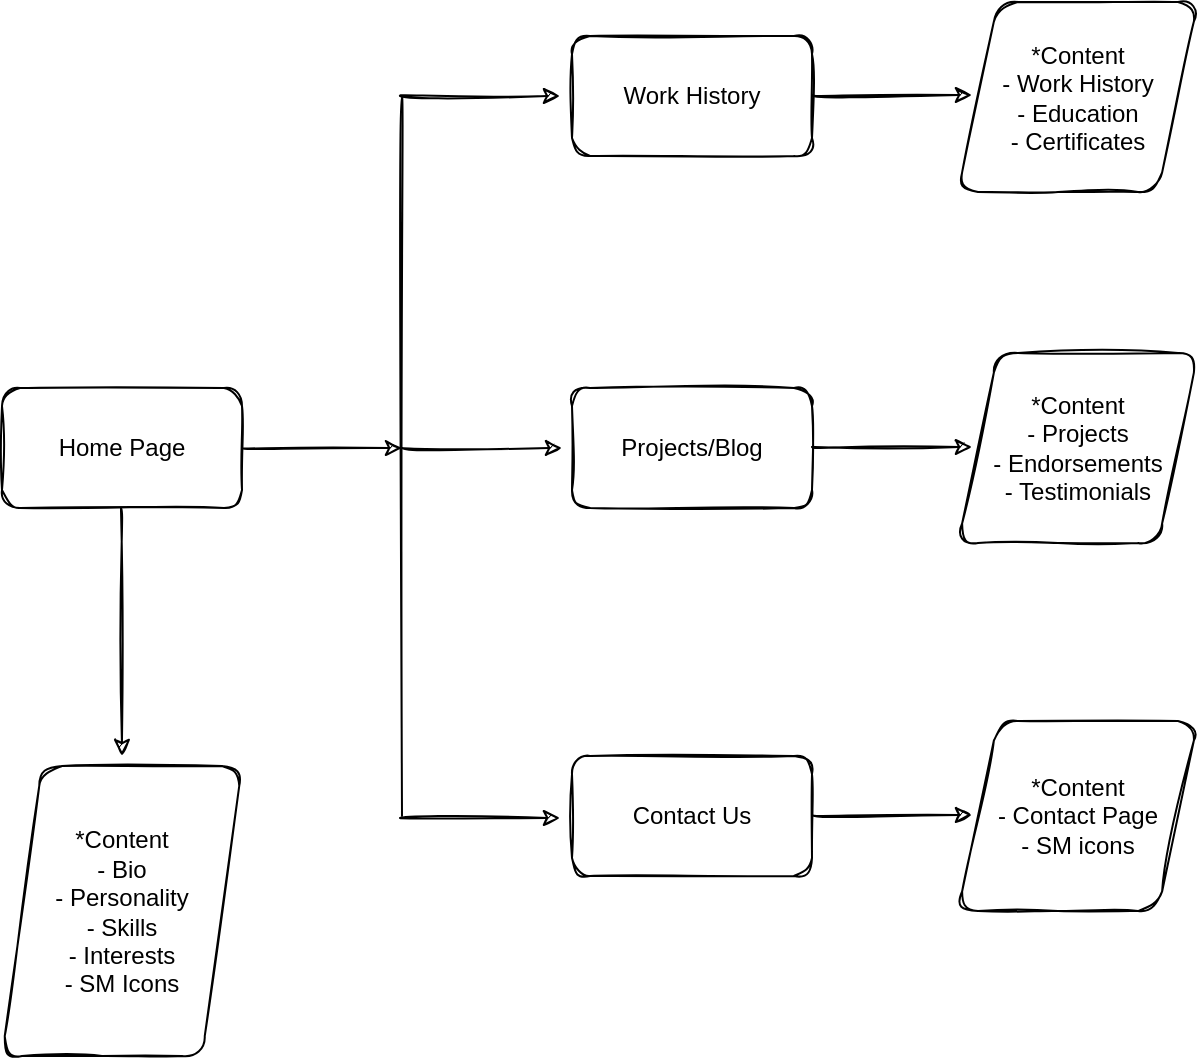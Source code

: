 <mxfile version="13.8.8" type="device"><diagram id="k6bjSPsC71XFEz84Y_sy" name="Page-1"><mxGraphModel dx="945" dy="577" grid="1" gridSize="10" guides="1" tooltips="1" connect="1" arrows="1" fold="1" page="1" pageScale="1" pageWidth="1169" pageHeight="827" math="0" shadow="0"><root><mxCell id="0"/><mxCell id="1" parent="0"/><mxCell id="mDeFVA9nCB-xN4SueGM8-1" value="Home Page" style="whiteSpace=wrap;html=1;rounded=1;sketch=1;gradientColor=#ffffff;" parent="1" vertex="1"><mxGeometry x="42" y="226" width="120" height="60" as="geometry"/></mxCell><mxCell id="mDeFVA9nCB-xN4SueGM8-2" value="" style="endArrow=none;html=1;sketch=1;curved=1;" parent="1" edge="1"><mxGeometry width="50" height="50" relative="1" as="geometry"><mxPoint x="242" y="80" as="sourcePoint"/><mxPoint x="242" y="440" as="targetPoint"/></mxGeometry></mxCell><mxCell id="mDeFVA9nCB-xN4SueGM8-3" value="" style="endArrow=classic;html=1;sketch=1;curved=1;" parent="1" edge="1"><mxGeometry width="50" height="50" relative="1" as="geometry"><mxPoint x="242" y="256" as="sourcePoint"/><mxPoint x="322" y="256" as="targetPoint"/></mxGeometry></mxCell><mxCell id="mDeFVA9nCB-xN4SueGM8-4" value="" style="endArrow=classic;html=1;sketch=1;curved=1;" parent="1" edge="1"><mxGeometry width="50" height="50" relative="1" as="geometry"><mxPoint x="241" y="441" as="sourcePoint"/><mxPoint x="321" y="441" as="targetPoint"/></mxGeometry></mxCell><mxCell id="mDeFVA9nCB-xN4SueGM8-5" value="" style="endArrow=classic;html=1;sketch=1;curved=1;" parent="1" edge="1"><mxGeometry width="50" height="50" relative="1" as="geometry"><mxPoint x="162" y="256" as="sourcePoint"/><mxPoint x="242" y="256" as="targetPoint"/></mxGeometry></mxCell><mxCell id="mDeFVA9nCB-xN4SueGM8-6" value="" style="endArrow=classic;html=1;sketch=1;curved=1;" parent="1" edge="1"><mxGeometry width="50" height="50" relative="1" as="geometry"><mxPoint x="241" y="80" as="sourcePoint"/><mxPoint x="321" y="80" as="targetPoint"/></mxGeometry></mxCell><mxCell id="mDeFVA9nCB-xN4SueGM8-7" value="Work History" style="whiteSpace=wrap;html=1;rounded=1;sketch=1;" parent="1" vertex="1"><mxGeometry x="327" y="50" width="120" height="60" as="geometry"/></mxCell><mxCell id="mDeFVA9nCB-xN4SueGM8-8" value="Projects/Blog" style="whiteSpace=wrap;html=1;rounded=1;sketch=1;" parent="1" vertex="1"><mxGeometry x="327" y="226" width="120" height="60" as="geometry"/></mxCell><mxCell id="mDeFVA9nCB-xN4SueGM8-9" value="Contact Us" style="whiteSpace=wrap;html=1;rounded=1;sketch=1;" parent="1" vertex="1"><mxGeometry x="327" y="410" width="120" height="60" as="geometry"/></mxCell><mxCell id="mDeFVA9nCB-xN4SueGM8-10" value="&lt;span&gt;*Content&lt;/span&gt;&lt;br&gt;&lt;span&gt;- Work History&lt;/span&gt;&lt;br&gt;&lt;span&gt;- Education&lt;/span&gt;&lt;br&gt;&lt;span&gt;- Certificates&lt;/span&gt;" style="shape=parallelogram;perimeter=parallelogramPerimeter;whiteSpace=wrap;html=1;fixedSize=1;rounded=1;sketch=1;gradientColor=#ffffff;" parent="1" vertex="1"><mxGeometry x="520" y="33" width="120" height="95" as="geometry"/></mxCell><mxCell id="mDeFVA9nCB-xN4SueGM8-11" value="&lt;span&gt;*Content&lt;/span&gt;&lt;br&gt;&lt;span&gt;- Projects&lt;/span&gt;&lt;br&gt;&lt;span&gt;- Endorsements&lt;/span&gt;&lt;br&gt;&lt;span&gt;- Testimonials&lt;/span&gt;" style="shape=parallelogram;perimeter=parallelogramPerimeter;whiteSpace=wrap;html=1;fixedSize=1;rounded=1;sketch=1;gradientColor=#ffffff;" parent="1" vertex="1"><mxGeometry x="520" y="208.5" width="120" height="95" as="geometry"/></mxCell><mxCell id="mDeFVA9nCB-xN4SueGM8-12" value="*Content&lt;br&gt;- Contact Page&lt;br&gt;- SM icons" style="shape=parallelogram;perimeter=parallelogramPerimeter;whiteSpace=wrap;html=1;fixedSize=1;rounded=1;sketch=1;gradientColor=#ffffff;" parent="1" vertex="1"><mxGeometry x="520" y="392.5" width="120" height="95" as="geometry"/></mxCell><mxCell id="mDeFVA9nCB-xN4SueGM8-13" value="" style="endArrow=classic;html=1;sketch=1;curved=1;" parent="1" edge="1"><mxGeometry width="50" height="50" relative="1" as="geometry"><mxPoint x="447" y="439.5" as="sourcePoint"/><mxPoint x="527" y="439.5" as="targetPoint"/></mxGeometry></mxCell><mxCell id="mDeFVA9nCB-xN4SueGM8-14" value="" style="endArrow=classic;html=1;sketch=1;curved=1;" parent="1" edge="1"><mxGeometry width="50" height="50" relative="1" as="geometry"><mxPoint x="447" y="255.5" as="sourcePoint"/><mxPoint x="527" y="255.5" as="targetPoint"/></mxGeometry></mxCell><mxCell id="mDeFVA9nCB-xN4SueGM8-15" value="" style="endArrow=classic;html=1;sketch=1;curved=1;" parent="1" edge="1"><mxGeometry width="50" height="50" relative="1" as="geometry"><mxPoint x="447" y="79.5" as="sourcePoint"/><mxPoint x="527" y="79.5" as="targetPoint"/></mxGeometry></mxCell><mxCell id="mDeFVA9nCB-xN4SueGM8-16" value="*Content&lt;br&gt;- Bio&lt;br&gt;- Personality&lt;br&gt;- Skills&lt;br&gt;- Interests&lt;br&gt;- SM Icons" style="shape=parallelogram;perimeter=parallelogramPerimeter;whiteSpace=wrap;html=1;fixedSize=1;rounded=1;sketch=1;gradientColor=#ffffff;" parent="1" vertex="1"><mxGeometry x="42" y="415" width="120" height="145" as="geometry"/></mxCell><mxCell id="mDeFVA9nCB-xN4SueGM8-17" value="" style="endArrow=classic;html=1;sketch=1;curved=1;" parent="1" edge="1"><mxGeometry width="50" height="50" relative="1" as="geometry"><mxPoint x="101.5" y="286" as="sourcePoint"/><mxPoint x="102" y="410" as="targetPoint"/></mxGeometry></mxCell></root></mxGraphModel></diagram></mxfile>